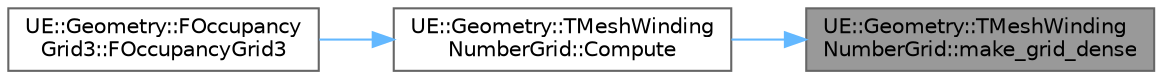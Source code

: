 digraph "UE::Geometry::TMeshWindingNumberGrid::make_grid_dense"
{
 // INTERACTIVE_SVG=YES
 // LATEX_PDF_SIZE
  bgcolor="transparent";
  edge [fontname=Helvetica,fontsize=10,labelfontname=Helvetica,labelfontsize=10];
  node [fontname=Helvetica,fontsize=10,shape=box,height=0.2,width=0.4];
  rankdir="RL";
  Node1 [id="Node000001",label="UE::Geometry::TMeshWinding\lNumberGrid::make_grid_dense",height=0.2,width=0.4,color="gray40", fillcolor="grey60", style="filled", fontcolor="black",tooltip=" "];
  Node1 -> Node2 [id="edge1_Node000001_Node000002",dir="back",color="steelblue1",style="solid",tooltip=" "];
  Node2 [id="Node000002",label="UE::Geometry::TMeshWinding\lNumberGrid::Compute",height=0.2,width=0.4,color="grey40", fillcolor="white", style="filled",URL="$d8/d62/classUE_1_1Geometry_1_1TMeshWindingNumberGrid.html#add8b176d6de81c5b78e2968b33244a32",tooltip=" "];
  Node2 -> Node3 [id="edge2_Node000002_Node000003",dir="back",color="steelblue1",style="solid",tooltip=" "];
  Node3 [id="Node000003",label="UE::Geometry::FOccupancy\lGrid3::FOccupancyGrid3",height=0.2,width=0.4,color="grey40", fillcolor="white", style="filled",URL="$d7/df2/structUE_1_1Geometry_1_1FOccupancyGrid3.html#a4aad7be746f02e77f485d8e53d06f6ad",tooltip=" "];
}
